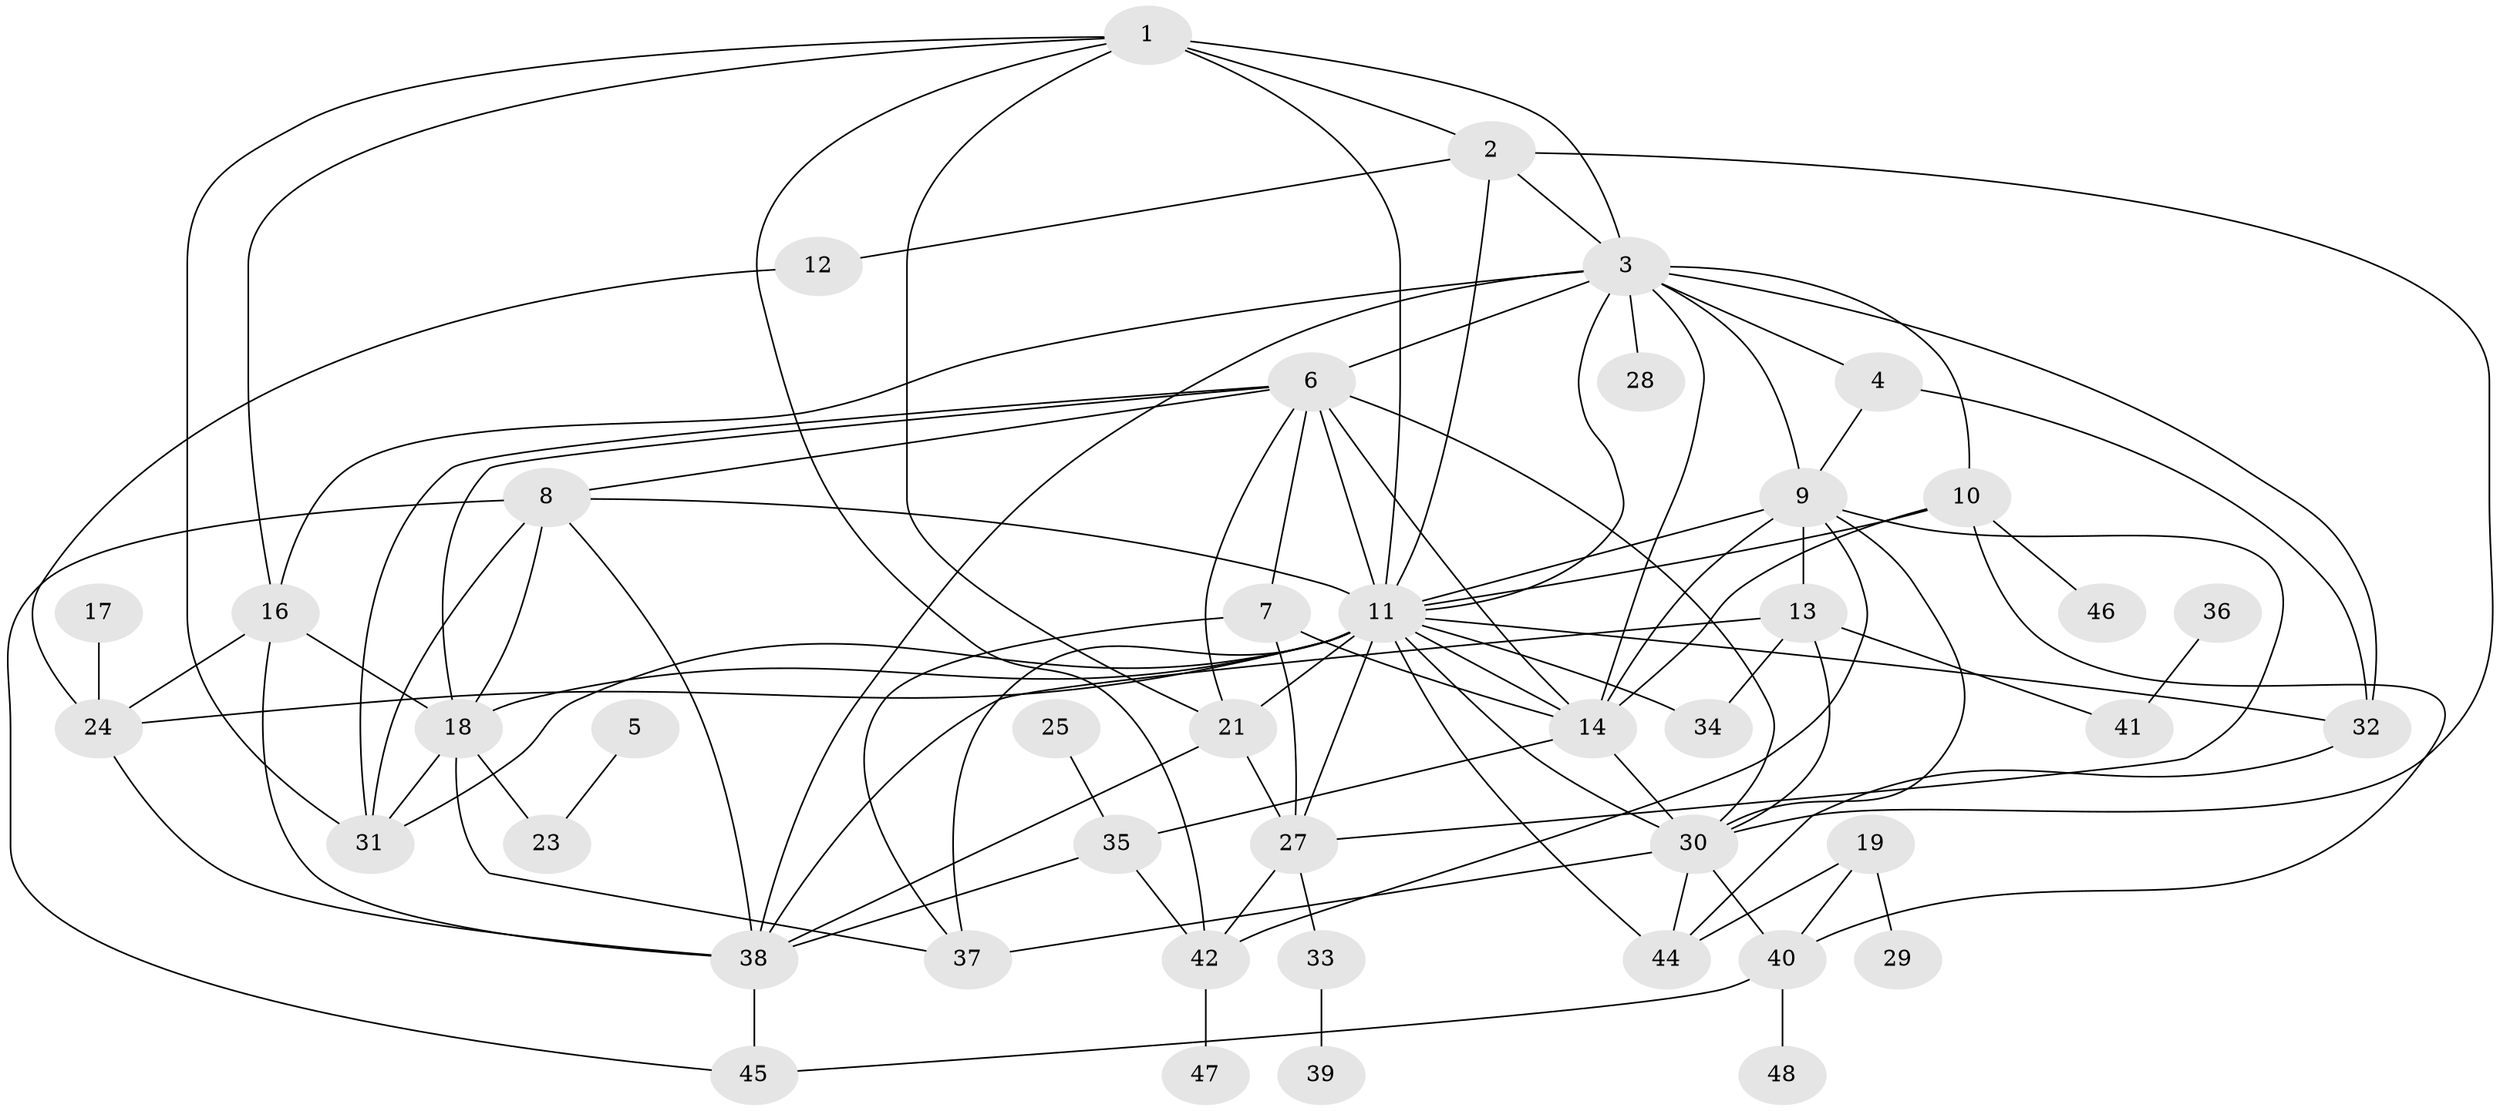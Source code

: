 // original degree distribution, {4: 0.125, 2: 0.23958333333333334, 6: 0.07291666666666667, 1: 0.14583333333333334, 7: 0.08333333333333333, 5: 0.10416666666666667, 8: 0.020833333333333332, 0: 0.041666666666666664, 3: 0.16666666666666666}
// Generated by graph-tools (version 1.1) at 2025/33/03/09/25 02:33:26]
// undirected, 43 vertices, 96 edges
graph export_dot {
graph [start="1"]
  node [color=gray90,style=filled];
  1;
  2;
  3;
  4;
  5;
  6;
  7;
  8;
  9;
  10;
  11;
  12;
  13;
  14;
  16;
  17;
  18;
  19;
  21;
  23;
  24;
  25;
  27;
  28;
  29;
  30;
  31;
  32;
  33;
  34;
  35;
  36;
  37;
  38;
  39;
  40;
  41;
  42;
  44;
  45;
  46;
  47;
  48;
  1 -- 2 [weight=2.0];
  1 -- 3 [weight=1.0];
  1 -- 11 [weight=1.0];
  1 -- 16 [weight=1.0];
  1 -- 21 [weight=1.0];
  1 -- 31 [weight=1.0];
  1 -- 42 [weight=1.0];
  2 -- 3 [weight=2.0];
  2 -- 11 [weight=1.0];
  2 -- 12 [weight=1.0];
  2 -- 30 [weight=1.0];
  3 -- 4 [weight=2.0];
  3 -- 6 [weight=1.0];
  3 -- 9 [weight=1.0];
  3 -- 10 [weight=1.0];
  3 -- 11 [weight=1.0];
  3 -- 14 [weight=1.0];
  3 -- 16 [weight=1.0];
  3 -- 28 [weight=1.0];
  3 -- 32 [weight=1.0];
  3 -- 38 [weight=1.0];
  4 -- 9 [weight=1.0];
  4 -- 32 [weight=1.0];
  5 -- 23 [weight=1.0];
  6 -- 7 [weight=1.0];
  6 -- 8 [weight=1.0];
  6 -- 11 [weight=2.0];
  6 -- 14 [weight=2.0];
  6 -- 18 [weight=1.0];
  6 -- 21 [weight=1.0];
  6 -- 30 [weight=2.0];
  6 -- 31 [weight=1.0];
  7 -- 14 [weight=2.0];
  7 -- 27 [weight=1.0];
  7 -- 37 [weight=1.0];
  8 -- 11 [weight=1.0];
  8 -- 18 [weight=1.0];
  8 -- 31 [weight=3.0];
  8 -- 38 [weight=2.0];
  8 -- 45 [weight=1.0];
  9 -- 11 [weight=2.0];
  9 -- 13 [weight=1.0];
  9 -- 14 [weight=1.0];
  9 -- 27 [weight=1.0];
  9 -- 30 [weight=1.0];
  9 -- 42 [weight=1.0];
  10 -- 11 [weight=1.0];
  10 -- 14 [weight=1.0];
  10 -- 40 [weight=1.0];
  10 -- 46 [weight=1.0];
  11 -- 14 [weight=1.0];
  11 -- 18 [weight=1.0];
  11 -- 21 [weight=3.0];
  11 -- 24 [weight=2.0];
  11 -- 27 [weight=1.0];
  11 -- 30 [weight=2.0];
  11 -- 31 [weight=1.0];
  11 -- 32 [weight=1.0];
  11 -- 34 [weight=1.0];
  11 -- 37 [weight=1.0];
  11 -- 44 [weight=2.0];
  12 -- 24 [weight=1.0];
  13 -- 30 [weight=1.0];
  13 -- 34 [weight=1.0];
  13 -- 38 [weight=1.0];
  13 -- 41 [weight=1.0];
  14 -- 30 [weight=1.0];
  14 -- 35 [weight=1.0];
  16 -- 18 [weight=1.0];
  16 -- 24 [weight=1.0];
  16 -- 38 [weight=1.0];
  17 -- 24 [weight=1.0];
  18 -- 23 [weight=2.0];
  18 -- 31 [weight=1.0];
  18 -- 37 [weight=1.0];
  19 -- 29 [weight=1.0];
  19 -- 40 [weight=1.0];
  19 -- 44 [weight=1.0];
  21 -- 27 [weight=1.0];
  21 -- 38 [weight=1.0];
  24 -- 38 [weight=1.0];
  25 -- 35 [weight=1.0];
  27 -- 33 [weight=1.0];
  27 -- 42 [weight=1.0];
  30 -- 37 [weight=1.0];
  30 -- 40 [weight=1.0];
  30 -- 44 [weight=1.0];
  32 -- 44 [weight=1.0];
  33 -- 39 [weight=1.0];
  35 -- 38 [weight=1.0];
  35 -- 42 [weight=1.0];
  36 -- 41 [weight=1.0];
  38 -- 45 [weight=1.0];
  40 -- 45 [weight=1.0];
  40 -- 48 [weight=1.0];
  42 -- 47 [weight=1.0];
}
